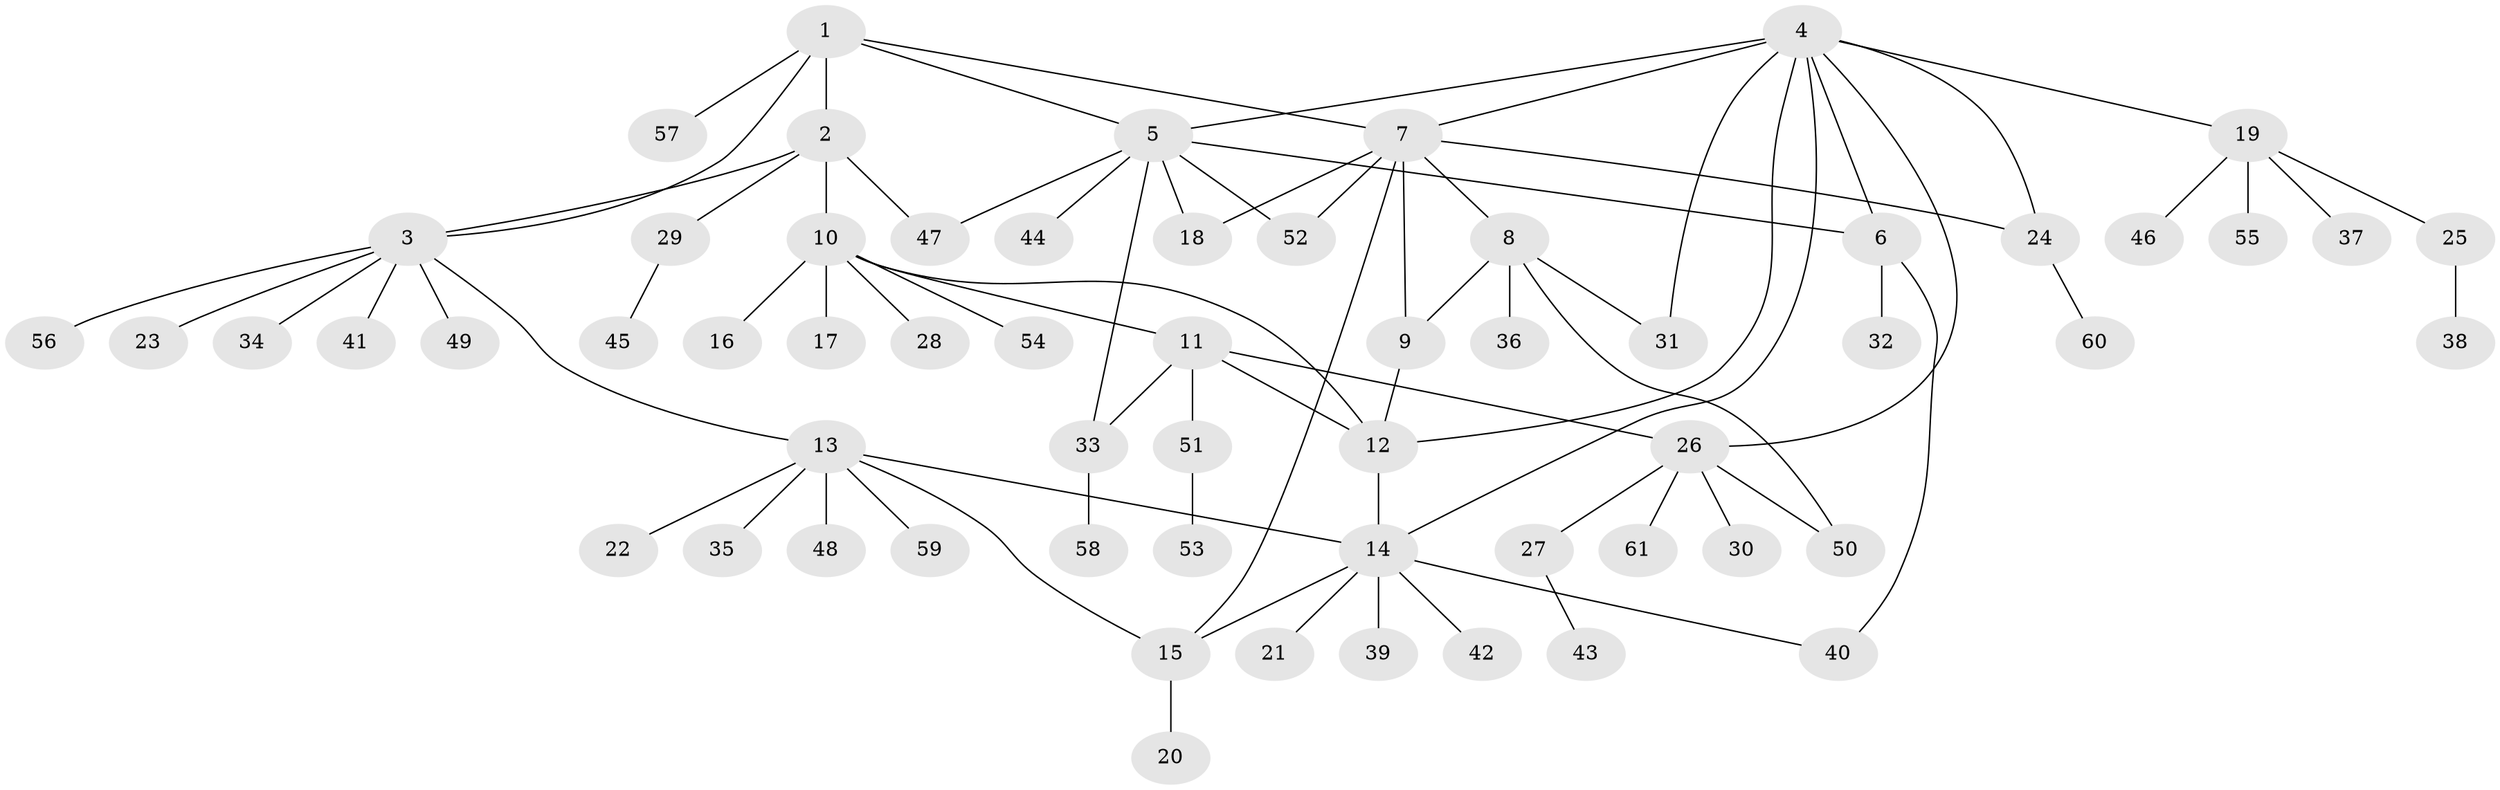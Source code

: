// Generated by graph-tools (version 1.1) at 2025/26/03/09/25 03:26:35]
// undirected, 61 vertices, 80 edges
graph export_dot {
graph [start="1"]
  node [color=gray90,style=filled];
  1;
  2;
  3;
  4;
  5;
  6;
  7;
  8;
  9;
  10;
  11;
  12;
  13;
  14;
  15;
  16;
  17;
  18;
  19;
  20;
  21;
  22;
  23;
  24;
  25;
  26;
  27;
  28;
  29;
  30;
  31;
  32;
  33;
  34;
  35;
  36;
  37;
  38;
  39;
  40;
  41;
  42;
  43;
  44;
  45;
  46;
  47;
  48;
  49;
  50;
  51;
  52;
  53;
  54;
  55;
  56;
  57;
  58;
  59;
  60;
  61;
  1 -- 2;
  1 -- 3;
  1 -- 5;
  1 -- 7;
  1 -- 57;
  2 -- 3;
  2 -- 10;
  2 -- 29;
  2 -- 47;
  3 -- 13;
  3 -- 23;
  3 -- 34;
  3 -- 41;
  3 -- 49;
  3 -- 56;
  4 -- 5;
  4 -- 6;
  4 -- 7;
  4 -- 12;
  4 -- 14;
  4 -- 19;
  4 -- 24;
  4 -- 26;
  4 -- 31;
  5 -- 6;
  5 -- 18;
  5 -- 33;
  5 -- 44;
  5 -- 47;
  5 -- 52;
  6 -- 32;
  6 -- 40;
  7 -- 8;
  7 -- 9;
  7 -- 15;
  7 -- 18;
  7 -- 24;
  7 -- 52;
  8 -- 9;
  8 -- 31;
  8 -- 36;
  8 -- 50;
  9 -- 12;
  10 -- 11;
  10 -- 12;
  10 -- 16;
  10 -- 17;
  10 -- 28;
  10 -- 54;
  11 -- 12;
  11 -- 26;
  11 -- 33;
  11 -- 51;
  12 -- 14;
  13 -- 14;
  13 -- 15;
  13 -- 22;
  13 -- 35;
  13 -- 48;
  13 -- 59;
  14 -- 15;
  14 -- 21;
  14 -- 39;
  14 -- 40;
  14 -- 42;
  15 -- 20;
  19 -- 25;
  19 -- 37;
  19 -- 46;
  19 -- 55;
  24 -- 60;
  25 -- 38;
  26 -- 27;
  26 -- 30;
  26 -- 50;
  26 -- 61;
  27 -- 43;
  29 -- 45;
  33 -- 58;
  51 -- 53;
}
